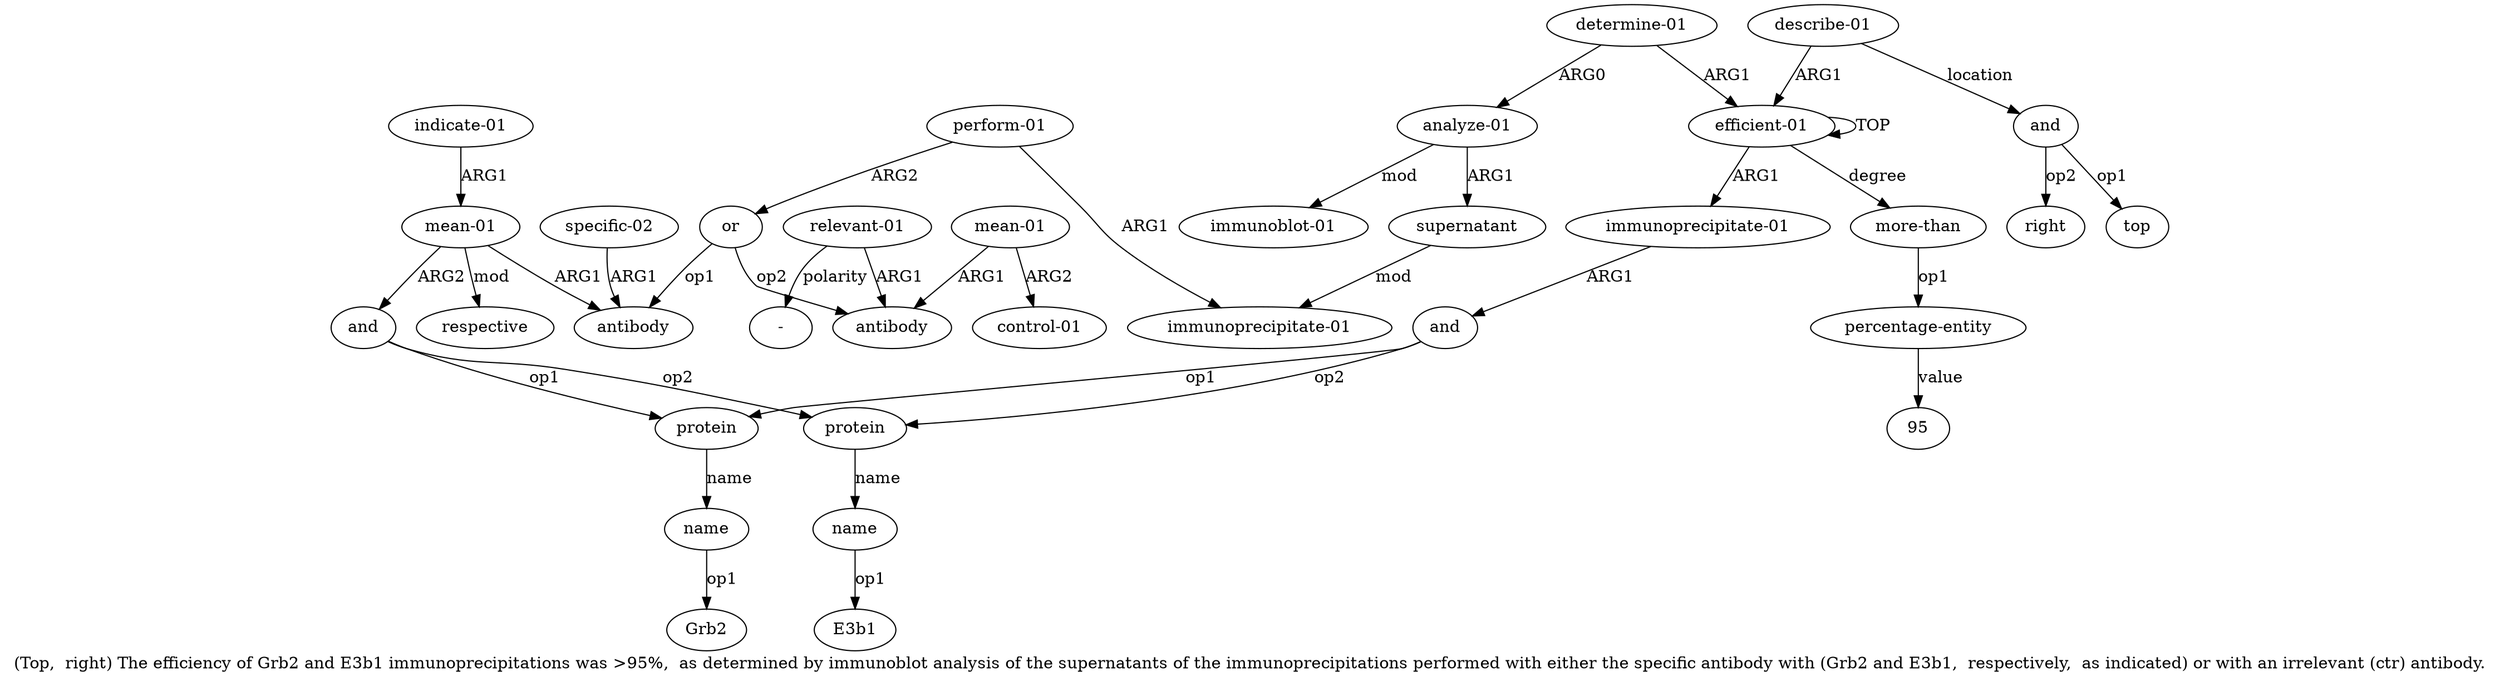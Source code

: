 digraph  {
	graph [label="(Top,  right) The efficiency of Grb2 and E3b1 immunoprecipitations was >95%,  as determined by immunoblot analysis of the supernatants \
of the immunoprecipitations performed with either the specific antibody with (Grb2 and E3b1,  respectively,  as indicated) or with \
an irrelevant (ctr) antibody."];
	node [label="\N"];
	a20	 [color=black,
		gold_ind=20,
		gold_label="indicate-01",
		label="indicate-01",
		test_ind=20,
		test_label="indicate-01"];
	a17	 [color=black,
		gold_ind=17,
		gold_label="mean-01",
		label="mean-01",
		test_ind=17,
		test_label="mean-01"];
	a20 -> a17 [key=0,
	color=black,
	gold_label=ARG1,
	label=ARG1,
	test_label=ARG1];
a21 [color=black,
	gold_ind=21,
	gold_label=antibody,
	label=antibody,
	test_ind=21,
	test_label=antibody];
a22 [color=black,
	gold_ind=22,
	gold_label="relevant-01",
	label="relevant-01",
	test_ind=22,
	test_label="relevant-01"];
a22 -> a21 [key=0,
color=black,
gold_label=ARG1,
label=ARG1,
test_label=ARG1];
"a22 -" [color=black,
gold_ind=-1,
gold_label="-",
label="-",
test_ind=-1,
test_label="-"];
a22 -> "a22 -" [key=0,
color=black,
gold_label=polarity,
label=polarity,
test_label=polarity];
a23 [color=black,
gold_ind=23,
gold_label="mean-01",
label="mean-01",
test_ind=23,
test_label="mean-01"];
a23 -> a21 [key=0,
color=black,
gold_label=ARG1,
label=ARG1,
test_label=ARG1];
a24 [color=black,
gold_ind=24,
gold_label="control-01",
label="control-01",
test_ind=24,
test_label="control-01"];
a23 -> a24 [key=0,
color=black,
gold_label=ARG2,
label=ARG2,
test_label=ARG2];
a25 [color=black,
gold_ind=25,
gold_label="immunoblot-01",
label="immunoblot-01",
test_ind=25,
test_label="immunoblot-01"];
a26 [color=black,
gold_ind=26,
gold_label="describe-01",
label="describe-01",
test_ind=26,
test_label="describe-01"];
a27 [color=black,
gold_ind=27,
gold_label=and,
label=and,
test_ind=27,
test_label=and];
a26 -> a27 [key=0,
color=black,
gold_label=location,
label=location,
test_label=location];
a0 [color=black,
gold_ind=0,
gold_label="efficient-01",
label="efficient-01",
test_ind=0,
test_label="efficient-01"];
a26 -> a0 [key=0,
color=black,
gold_label=ARG1,
label=ARG1,
test_label=ARG1];
a28 [color=black,
gold_ind=28,
gold_label=top,
label=top,
test_ind=28,
test_label=top];
a27 -> a28 [key=0,
color=black,
gold_label=op1,
label=op1,
test_label=op1];
a29 [color=black,
gold_ind=29,
gold_label=right,
label=right,
test_ind=29,
test_label=right];
a27 -> a29 [key=0,
color=black,
gold_label=op2,
label=op2,
test_label=op2];
a15 [color=black,
gold_ind=15,
gold_label=antibody,
label=antibody,
test_ind=15,
test_label=antibody];
a14 [color=black,
gold_ind=14,
gold_label=or,
label=or,
test_ind=14,
test_label=or];
a14 -> a21 [key=0,
color=black,
gold_label=op2,
label=op2,
test_label=op2];
a14 -> a15 [key=0,
color=black,
gold_label=op1,
label=op1,
test_label=op1];
a17 -> a15 [key=0,
color=black,
gold_label=ARG1,
label=ARG1,
test_label=ARG1];
a19 [color=black,
gold_ind=19,
gold_label=respective,
label=respective,
test_ind=19,
test_label=respective];
a17 -> a19 [key=0,
color=black,
gold_label=mod,
label=mod,
test_label=mod];
a18 [color=black,
gold_ind=18,
gold_label=and,
label=and,
test_ind=18,
test_label=and];
a17 -> a18 [key=0,
color=black,
gold_label=ARG2,
label=ARG2,
test_label=ARG2];
a16 [color=black,
gold_ind=16,
gold_label="specific-02",
label="specific-02",
test_ind=16,
test_label="specific-02"];
a16 -> a15 [key=0,
color=black,
gold_label=ARG1,
label=ARG1,
test_label=ARG1];
a11 [color=black,
gold_ind=11,
gold_label=supernatant,
label=supernatant,
test_ind=11,
test_label=supernatant];
a12 [color=black,
gold_ind=12,
gold_label="immunoprecipitate-01",
label="immunoprecipitate-01",
test_ind=12,
test_label="immunoprecipitate-01"];
a11 -> a12 [key=0,
color=black,
gold_label=mod,
label=mod,
test_label=mod];
a10 [color=black,
gold_ind=10,
gold_label="analyze-01",
label="analyze-01",
test_ind=10,
test_label="analyze-01"];
a10 -> a25 [key=0,
color=black,
gold_label=mod,
label=mod,
test_label=mod];
a10 -> a11 [key=0,
color=black,
gold_label=ARG1,
label=ARG1,
test_label=ARG1];
a13 [color=black,
gold_ind=13,
gold_label="perform-01",
label="perform-01",
test_ind=13,
test_label="perform-01"];
a13 -> a14 [key=0,
color=black,
gold_label=ARG2,
label=ARG2,
test_label=ARG2];
a13 -> a12 [key=0,
color=black,
gold_label=ARG1,
label=ARG1,
test_label=ARG1];
"a4 Grb2" [color=black,
gold_ind=-1,
gold_label=Grb2,
label=Grb2,
test_ind=-1,
test_label=Grb2];
a3 [color=black,
gold_ind=3,
gold_label=protein,
label=protein,
test_ind=3,
test_label=protein];
a18 -> a3 [key=0,
color=black,
gold_label=op1,
label=op1,
test_label=op1];
a5 [color=black,
gold_ind=5,
gold_label=protein,
label=protein,
test_ind=5,
test_label=protein];
a18 -> a5 [key=0,
color=black,
gold_label=op2,
label=op2,
test_label=op2];
"a8 95" [color=black,
gold_ind=-1,
gold_label=95,
label=95,
test_ind=-1,
test_label=95];
"a6 E3b1" [color=black,
gold_ind=-1,
gold_label=E3b1,
label=E3b1,
test_ind=-1,
test_label=E3b1];
a1 [color=black,
gold_ind=1,
gold_label="immunoprecipitate-01",
label="immunoprecipitate-01",
test_ind=1,
test_label="immunoprecipitate-01"];
a2 [color=black,
gold_ind=2,
gold_label=and,
label=and,
test_ind=2,
test_label=and];
a1 -> a2 [key=0,
color=black,
gold_label=ARG1,
label=ARG1,
test_label=ARG1];
a0 -> a1 [key=0,
color=black,
gold_label=ARG1,
label=ARG1,
test_label=ARG1];
a0 -> a0 [key=0,
color=black,
gold_label=TOP,
label=TOP,
test_label=TOP];
a7 [color=black,
gold_ind=7,
gold_label="more-than",
label="more-than",
test_ind=7,
test_label="more-than"];
a0 -> a7 [key=0,
color=black,
gold_label=degree,
label=degree,
test_label=degree];
a4 [color=black,
gold_ind=4,
gold_label=name,
label=name,
test_ind=4,
test_label=name];
a3 -> a4 [key=0,
color=black,
gold_label=name,
label=name,
test_label=name];
a2 -> a3 [key=0,
color=black,
gold_label=op1,
label=op1,
test_label=op1];
a2 -> a5 [key=0,
color=black,
gold_label=op2,
label=op2,
test_label=op2];
a6 [color=black,
gold_ind=6,
gold_label=name,
label=name,
test_ind=6,
test_label=name];
a5 -> a6 [key=0,
color=black,
gold_label=name,
label=name,
test_label=name];
a4 -> "a4 Grb2" [key=0,
color=black,
gold_label=op1,
label=op1,
test_label=op1];
a8 [color=black,
gold_ind=8,
gold_label="percentage-entity",
label="percentage-entity",
test_ind=8,
test_label="percentage-entity"];
a7 -> a8 [key=0,
color=black,
gold_label=op1,
label=op1,
test_label=op1];
a6 -> "a6 E3b1" [key=0,
color=black,
gold_label=op1,
label=op1,
test_label=op1];
a9 [color=black,
gold_ind=9,
gold_label="determine-01",
label="determine-01",
test_ind=9,
test_label="determine-01"];
a9 -> a10 [key=0,
color=black,
gold_label=ARG0,
label=ARG0,
test_label=ARG0];
a9 -> a0 [key=0,
color=black,
gold_label=ARG1,
label=ARG1,
test_label=ARG1];
a8 -> "a8 95" [key=0,
color=black,
gold_label=value,
label=value,
test_label=value];
}
